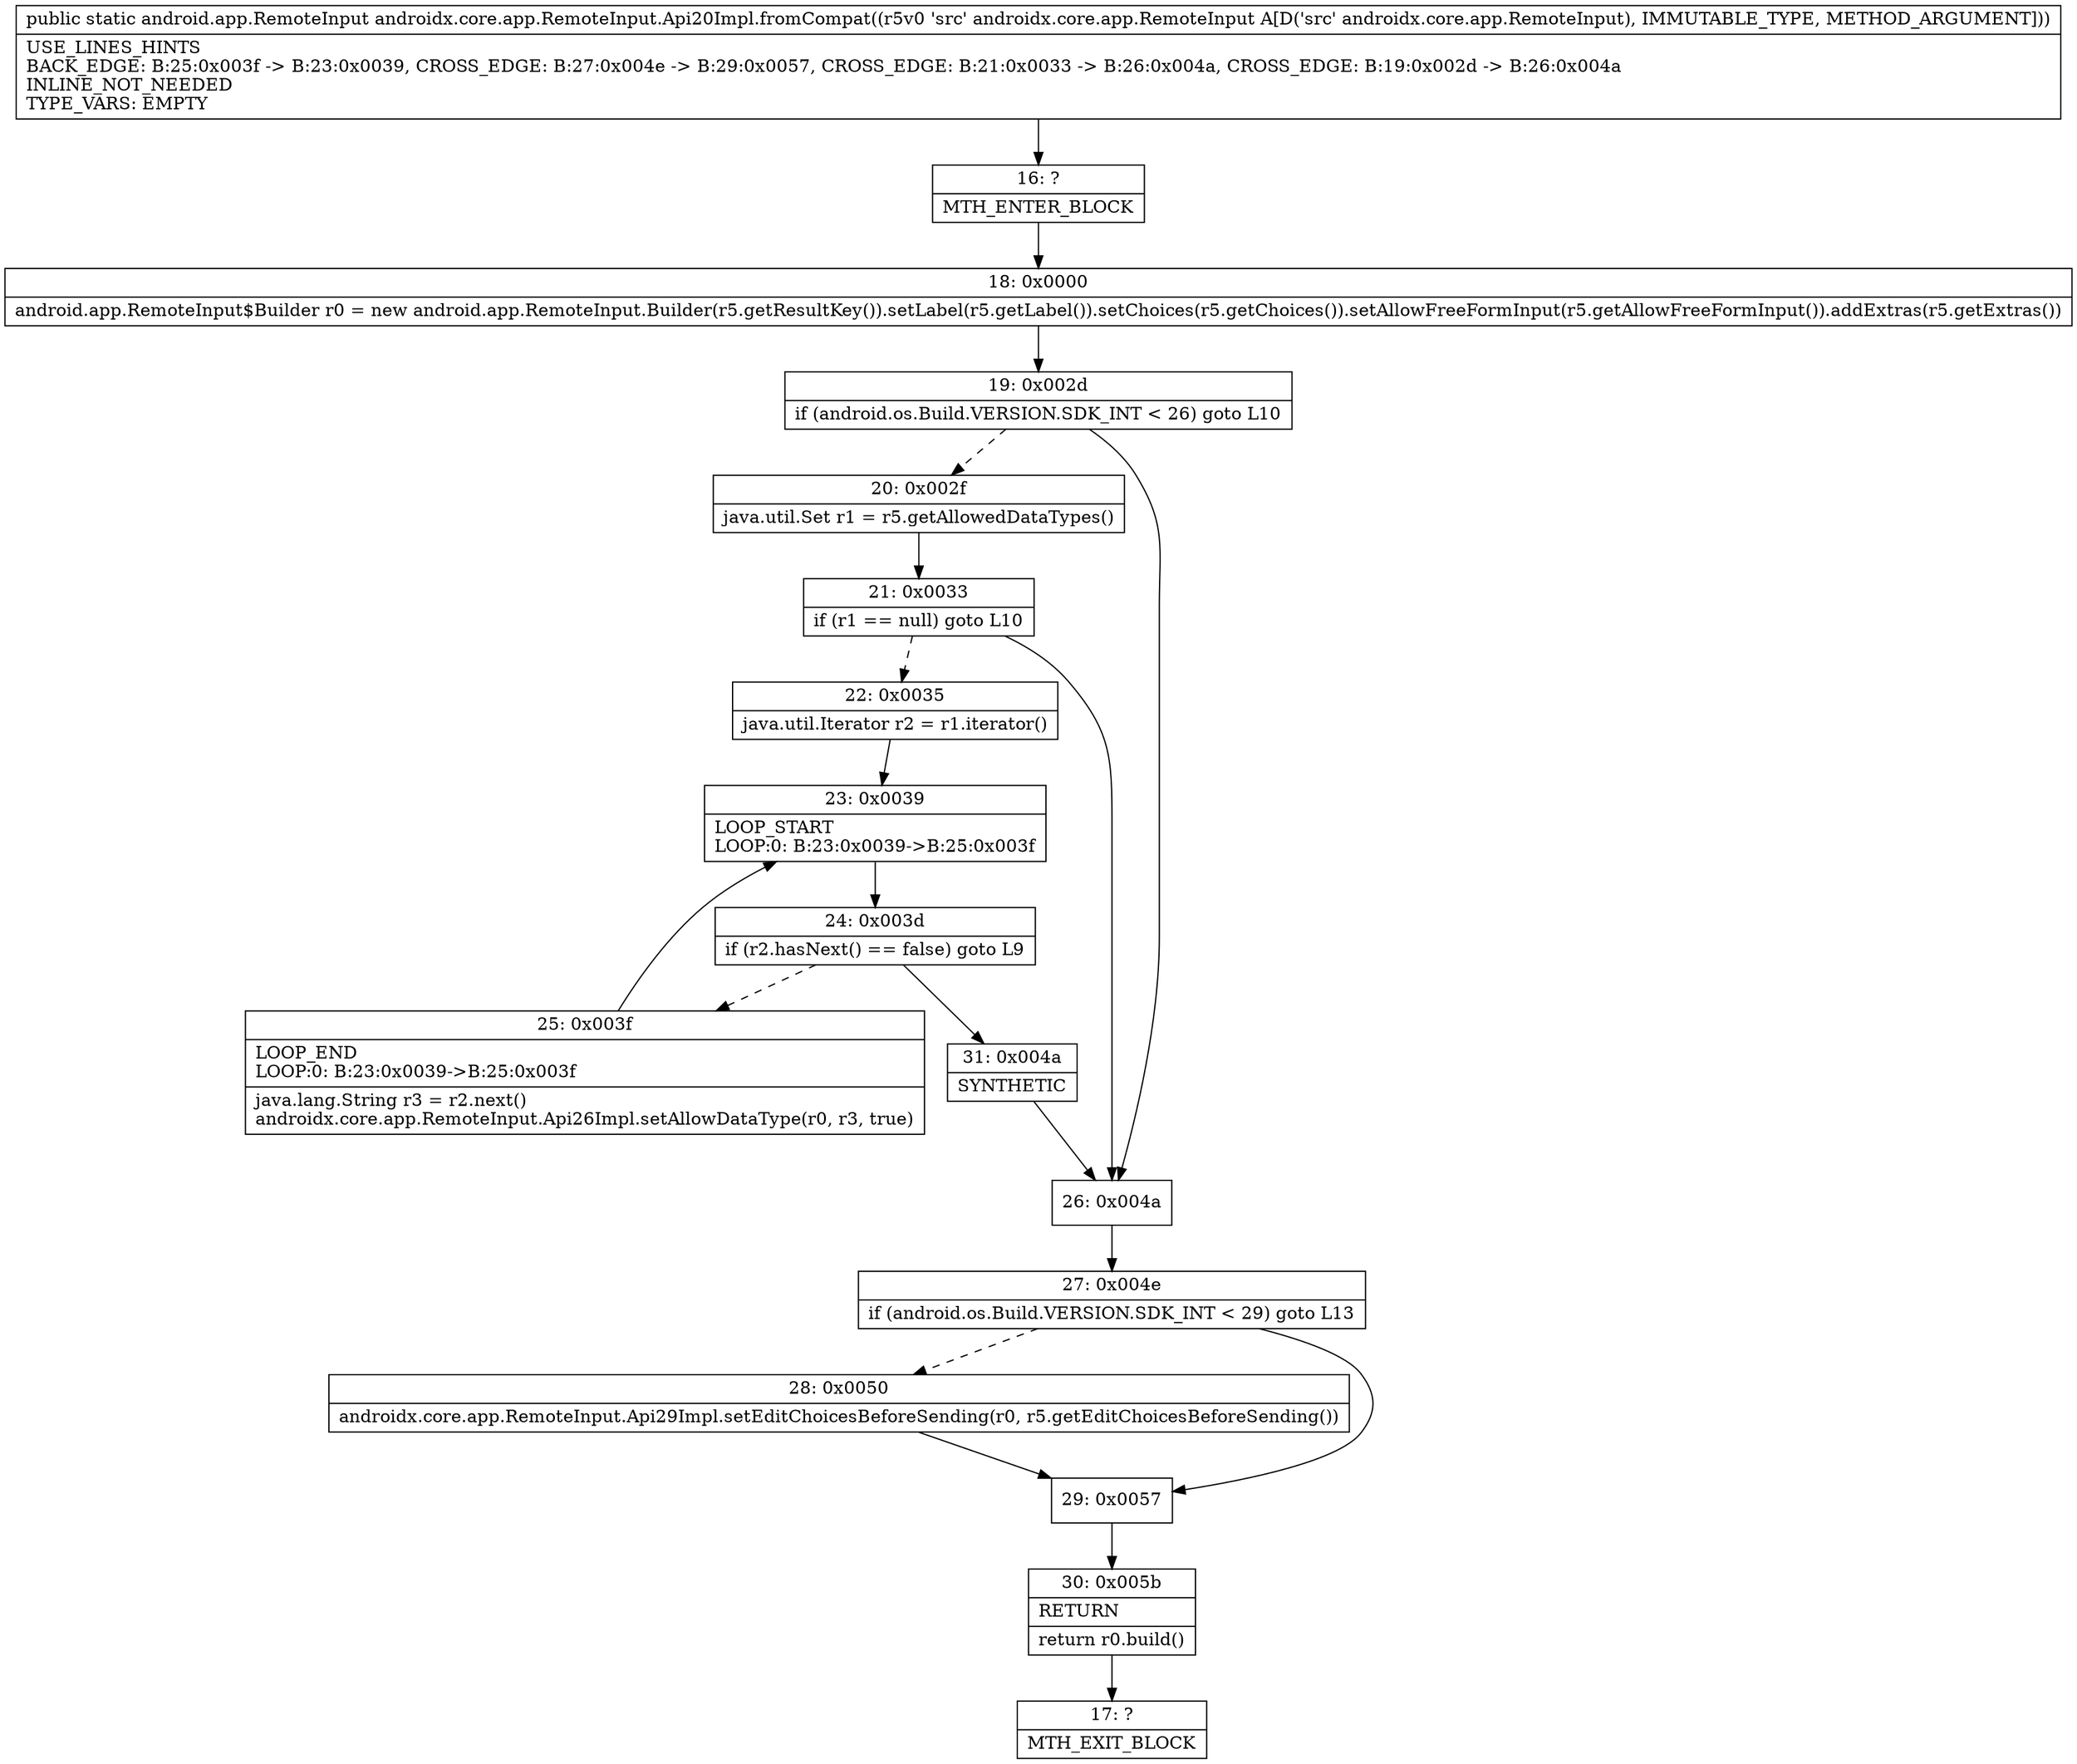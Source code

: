 digraph "CFG forandroidx.core.app.RemoteInput.Api20Impl.fromCompat(Landroidx\/core\/app\/RemoteInput;)Landroid\/app\/RemoteInput;" {
Node_16 [shape=record,label="{16\:\ ?|MTH_ENTER_BLOCK\l}"];
Node_18 [shape=record,label="{18\:\ 0x0000|android.app.RemoteInput$Builder r0 = new android.app.RemoteInput.Builder(r5.getResultKey()).setLabel(r5.getLabel()).setChoices(r5.getChoices()).setAllowFreeFormInput(r5.getAllowFreeFormInput()).addExtras(r5.getExtras())\l}"];
Node_19 [shape=record,label="{19\:\ 0x002d|if (android.os.Build.VERSION.SDK_INT \< 26) goto L10\l}"];
Node_20 [shape=record,label="{20\:\ 0x002f|java.util.Set r1 = r5.getAllowedDataTypes()\l}"];
Node_21 [shape=record,label="{21\:\ 0x0033|if (r1 == null) goto L10\l}"];
Node_22 [shape=record,label="{22\:\ 0x0035|java.util.Iterator r2 = r1.iterator()\l}"];
Node_23 [shape=record,label="{23\:\ 0x0039|LOOP_START\lLOOP:0: B:23:0x0039\-\>B:25:0x003f\l}"];
Node_24 [shape=record,label="{24\:\ 0x003d|if (r2.hasNext() == false) goto L9\l}"];
Node_25 [shape=record,label="{25\:\ 0x003f|LOOP_END\lLOOP:0: B:23:0x0039\-\>B:25:0x003f\l|java.lang.String r3 = r2.next()\landroidx.core.app.RemoteInput.Api26Impl.setAllowDataType(r0, r3, true)\l}"];
Node_31 [shape=record,label="{31\:\ 0x004a|SYNTHETIC\l}"];
Node_26 [shape=record,label="{26\:\ 0x004a}"];
Node_27 [shape=record,label="{27\:\ 0x004e|if (android.os.Build.VERSION.SDK_INT \< 29) goto L13\l}"];
Node_28 [shape=record,label="{28\:\ 0x0050|androidx.core.app.RemoteInput.Api29Impl.setEditChoicesBeforeSending(r0, r5.getEditChoicesBeforeSending())\l}"];
Node_29 [shape=record,label="{29\:\ 0x0057}"];
Node_30 [shape=record,label="{30\:\ 0x005b|RETURN\l|return r0.build()\l}"];
Node_17 [shape=record,label="{17\:\ ?|MTH_EXIT_BLOCK\l}"];
MethodNode[shape=record,label="{public static android.app.RemoteInput androidx.core.app.RemoteInput.Api20Impl.fromCompat((r5v0 'src' androidx.core.app.RemoteInput A[D('src' androidx.core.app.RemoteInput), IMMUTABLE_TYPE, METHOD_ARGUMENT]))  | USE_LINES_HINTS\lBACK_EDGE: B:25:0x003f \-\> B:23:0x0039, CROSS_EDGE: B:27:0x004e \-\> B:29:0x0057, CROSS_EDGE: B:21:0x0033 \-\> B:26:0x004a, CROSS_EDGE: B:19:0x002d \-\> B:26:0x004a\lINLINE_NOT_NEEDED\lTYPE_VARS: EMPTY\l}"];
MethodNode -> Node_16;Node_16 -> Node_18;
Node_18 -> Node_19;
Node_19 -> Node_20[style=dashed];
Node_19 -> Node_26;
Node_20 -> Node_21;
Node_21 -> Node_22[style=dashed];
Node_21 -> Node_26;
Node_22 -> Node_23;
Node_23 -> Node_24;
Node_24 -> Node_25[style=dashed];
Node_24 -> Node_31;
Node_25 -> Node_23;
Node_31 -> Node_26;
Node_26 -> Node_27;
Node_27 -> Node_28[style=dashed];
Node_27 -> Node_29;
Node_28 -> Node_29;
Node_29 -> Node_30;
Node_30 -> Node_17;
}

